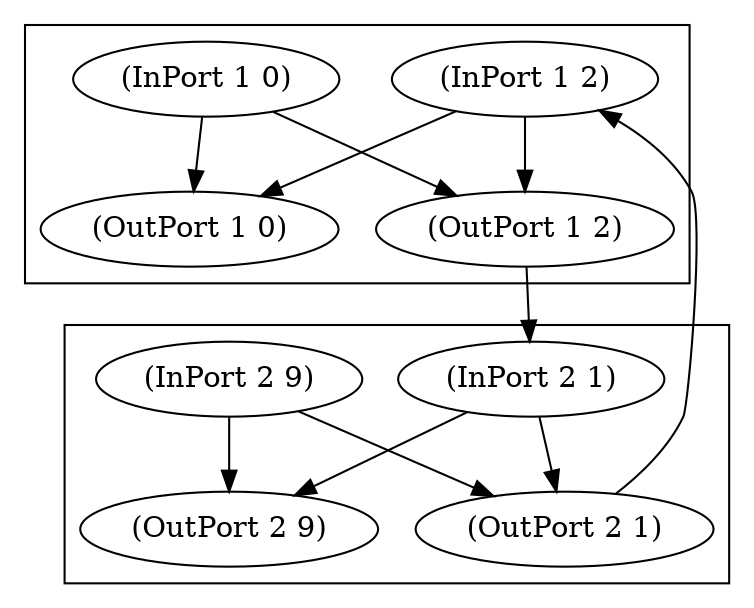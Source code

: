 digraph G {
  "(InPort 1 0)";
  "(InPort 1 2)";
  "(InPort 2 1)";
  "(InPort 2 9)";
  "(OutPort 1 0)";
  "(OutPort 1 2)";
  "(OutPort 2 1)";
  "(OutPort 2 9)";
  
  subgraph cluster_1 { "(OutPort 1 2)";"(OutPort 1 0)";"(InPort 1 2)";"(InPort 1 0)";
     };
  subgraph cluster_2 { "(OutPort 2 9)";"(OutPort 2 1)";"(InPort 2 9)";"(InPort 2 1)";
     };
  
  "(InPort 1 0)" -> "(OutPort 1 0)";
  "(InPort 1 0)" -> "(OutPort 1 2)";
  "(InPort 1 2)" -> "(OutPort 1 0)";
  "(InPort 1 2)" -> "(OutPort 1 2)";
  "(InPort 2 1)" -> "(OutPort 2 1)";
  "(InPort 2 1)" -> "(OutPort 2 9)";
  "(InPort 2 9)" -> "(OutPort 2 1)";
  "(InPort 2 9)" -> "(OutPort 2 9)";
  "(OutPort 1 2)" -> "(InPort 2 1)";
  "(OutPort 2 1)" -> "(InPort 1 2)";
  
  }